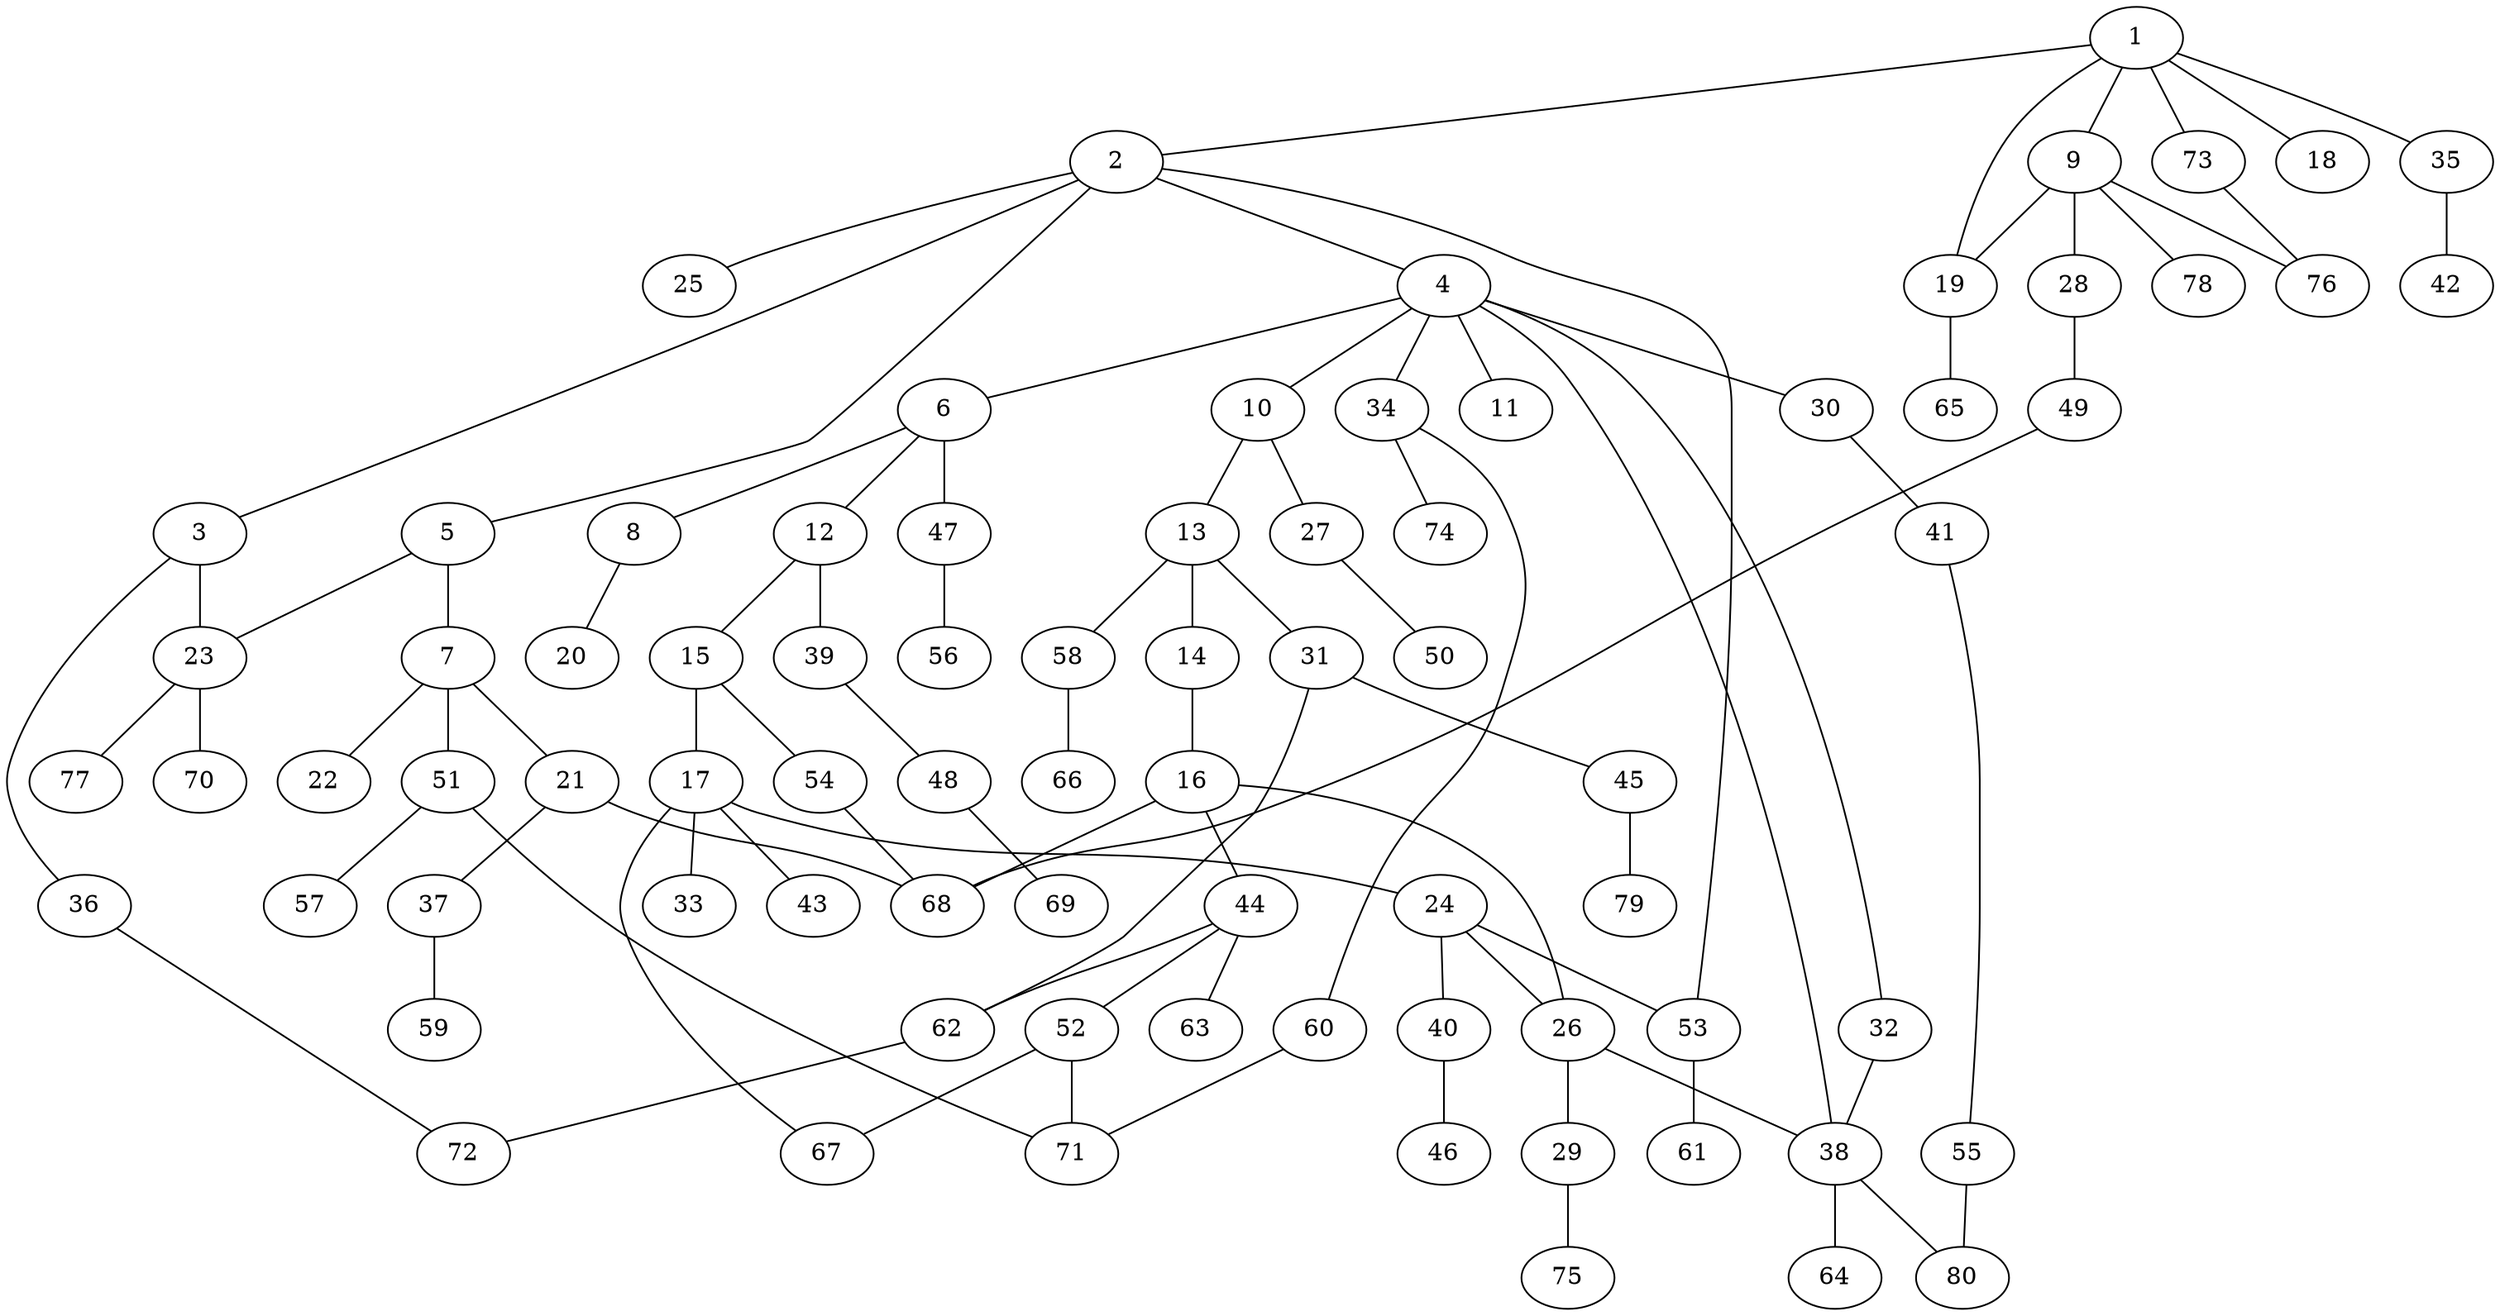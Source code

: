 graph graphname {1--2
1--9
1--18
1--19
1--35
1--73
2--3
2--4
2--5
2--25
2--53
3--23
3--36
4--6
4--10
4--11
4--30
4--32
4--34
4--38
5--7
5--23
6--8
6--12
6--47
7--21
7--22
7--51
8--20
9--19
9--28
9--76
9--78
10--13
10--27
12--15
12--39
13--14
13--31
13--58
14--16
15--17
15--54
16--26
16--44
16--68
17--24
17--33
17--43
17--67
19--65
21--37
21--68
23--70
23--77
24--26
24--40
24--53
26--29
26--38
27--50
28--49
29--75
30--41
31--45
31--62
32--38
34--60
34--74
35--42
36--72
37--59
38--64
38--80
39--48
40--46
41--55
44--52
44--62
44--63
45--79
47--56
48--69
49--68
51--57
51--71
52--67
52--71
53--61
54--68
55--80
58--66
60--71
62--72
73--76
}